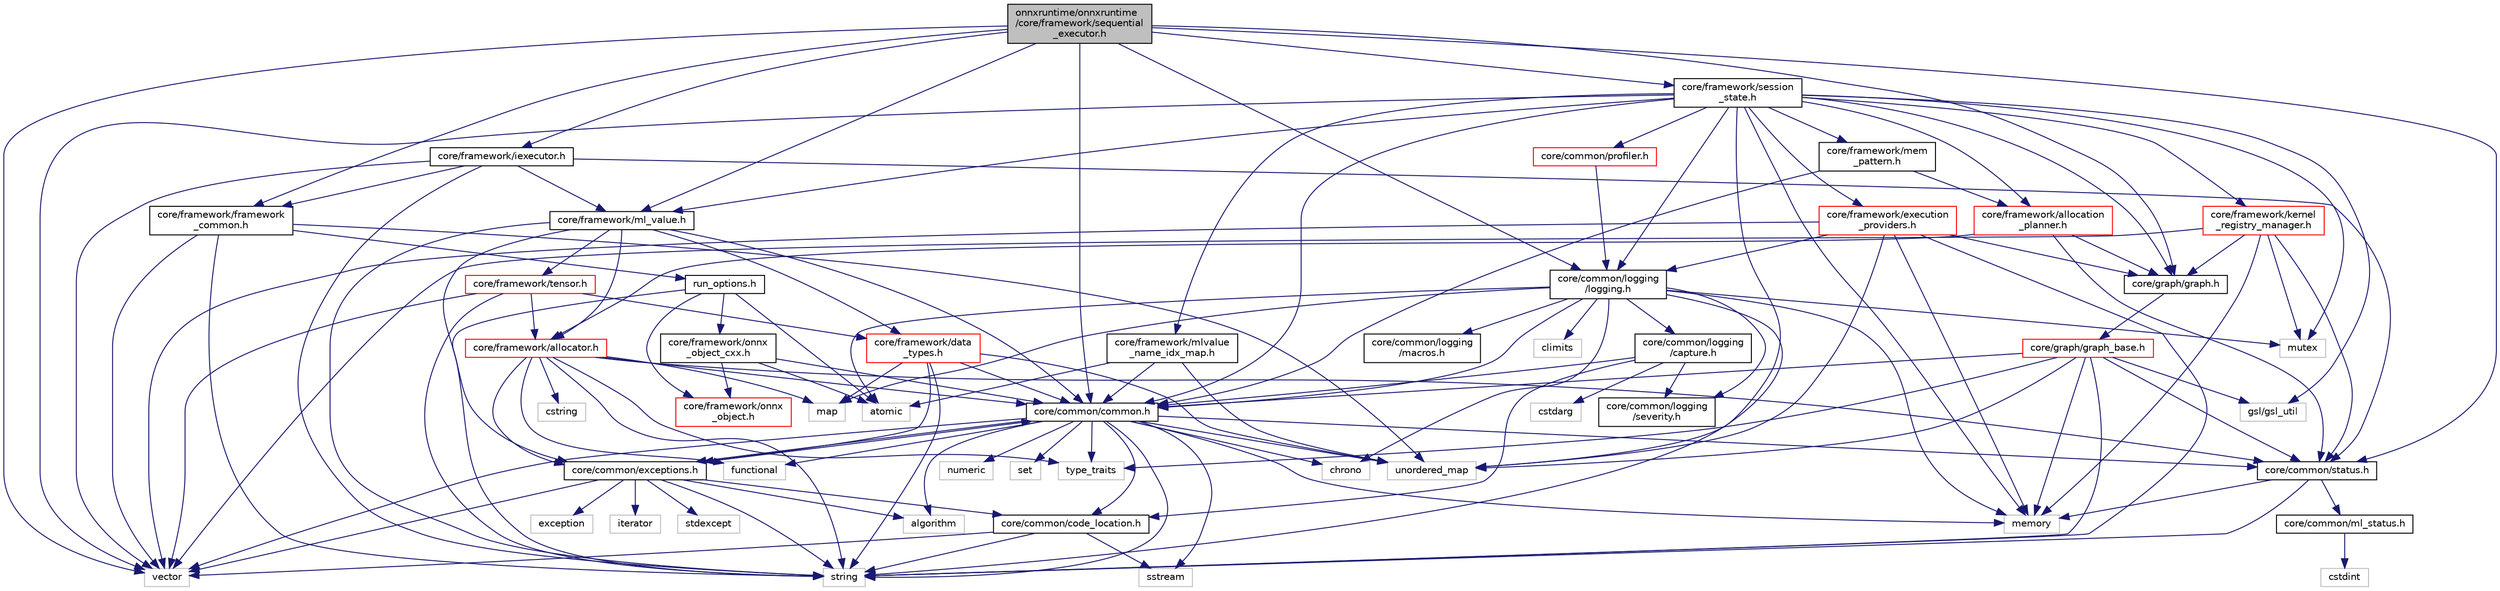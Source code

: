 digraph "onnxruntime/onnxruntime/core/framework/sequential_executor.h"
{
  edge [fontname="Helvetica",fontsize="10",labelfontname="Helvetica",labelfontsize="10"];
  node [fontname="Helvetica",fontsize="10",shape=record];
  Node0 [label="onnxruntime/onnxruntime\l/core/framework/sequential\l_executor.h",height=0.2,width=0.4,color="black", fillcolor="grey75", style="filled", fontcolor="black"];
  Node0 -> Node1 [color="midnightblue",fontsize="10",style="solid",fontname="Helvetica"];
  Node1 [label="vector",height=0.2,width=0.4,color="grey75", fillcolor="white", style="filled"];
  Node0 -> Node2 [color="midnightblue",fontsize="10",style="solid",fontname="Helvetica"];
  Node2 [label="core/common/common.h",height=0.2,width=0.4,color="black", fillcolor="white", style="filled",URL="$include_2onnxruntime_2core_2common_2common_8h.html"];
  Node2 -> Node3 [color="midnightblue",fontsize="10",style="solid",fontname="Helvetica"];
  Node3 [label="algorithm",height=0.2,width=0.4,color="grey75", fillcolor="white", style="filled"];
  Node2 -> Node4 [color="midnightblue",fontsize="10",style="solid",fontname="Helvetica"];
  Node4 [label="functional",height=0.2,width=0.4,color="grey75", fillcolor="white", style="filled"];
  Node2 -> Node5 [color="midnightblue",fontsize="10",style="solid",fontname="Helvetica"];
  Node5 [label="memory",height=0.2,width=0.4,color="grey75", fillcolor="white", style="filled"];
  Node2 -> Node6 [color="midnightblue",fontsize="10",style="solid",fontname="Helvetica"];
  Node6 [label="numeric",height=0.2,width=0.4,color="grey75", fillcolor="white", style="filled"];
  Node2 -> Node7 [color="midnightblue",fontsize="10",style="solid",fontname="Helvetica"];
  Node7 [label="set",height=0.2,width=0.4,color="grey75", fillcolor="white", style="filled"];
  Node2 -> Node8 [color="midnightblue",fontsize="10",style="solid",fontname="Helvetica"];
  Node8 [label="sstream",height=0.2,width=0.4,color="grey75", fillcolor="white", style="filled"];
  Node2 -> Node9 [color="midnightblue",fontsize="10",style="solid",fontname="Helvetica"];
  Node9 [label="string",height=0.2,width=0.4,color="grey75", fillcolor="white", style="filled"];
  Node2 -> Node10 [color="midnightblue",fontsize="10",style="solid",fontname="Helvetica"];
  Node10 [label="type_traits",height=0.2,width=0.4,color="grey75", fillcolor="white", style="filled"];
  Node2 -> Node11 [color="midnightblue",fontsize="10",style="solid",fontname="Helvetica"];
  Node11 [label="unordered_map",height=0.2,width=0.4,color="grey75", fillcolor="white", style="filled"];
  Node2 -> Node1 [color="midnightblue",fontsize="10",style="solid",fontname="Helvetica"];
  Node2 -> Node12 [color="midnightblue",fontsize="10",style="solid",fontname="Helvetica"];
  Node12 [label="chrono",height=0.2,width=0.4,color="grey75", fillcolor="white", style="filled"];
  Node2 -> Node13 [color="midnightblue",fontsize="10",style="solid",fontname="Helvetica"];
  Node13 [label="core/common/code_location.h",height=0.2,width=0.4,color="black", fillcolor="white", style="filled",URL="$code__location_8h.html"];
  Node13 -> Node8 [color="midnightblue",fontsize="10",style="solid",fontname="Helvetica"];
  Node13 -> Node9 [color="midnightblue",fontsize="10",style="solid",fontname="Helvetica"];
  Node13 -> Node1 [color="midnightblue",fontsize="10",style="solid",fontname="Helvetica"];
  Node2 -> Node14 [color="midnightblue",fontsize="10",style="solid",fontname="Helvetica"];
  Node14 [label="core/common/exceptions.h",height=0.2,width=0.4,color="black", fillcolor="white", style="filled",URL="$exceptions_8h.html"];
  Node14 -> Node3 [color="midnightblue",fontsize="10",style="solid",fontname="Helvetica"];
  Node14 -> Node15 [color="midnightblue",fontsize="10",style="solid",fontname="Helvetica"];
  Node15 [label="exception",height=0.2,width=0.4,color="grey75", fillcolor="white", style="filled"];
  Node14 -> Node16 [color="midnightblue",fontsize="10",style="solid",fontname="Helvetica"];
  Node16 [label="iterator",height=0.2,width=0.4,color="grey75", fillcolor="white", style="filled"];
  Node14 -> Node17 [color="midnightblue",fontsize="10",style="solid",fontname="Helvetica"];
  Node17 [label="stdexcept",height=0.2,width=0.4,color="grey75", fillcolor="white", style="filled"];
  Node14 -> Node9 [color="midnightblue",fontsize="10",style="solid",fontname="Helvetica"];
  Node14 -> Node1 [color="midnightblue",fontsize="10",style="solid",fontname="Helvetica"];
  Node14 -> Node2 [color="midnightblue",fontsize="10",style="solid",fontname="Helvetica"];
  Node14 -> Node13 [color="midnightblue",fontsize="10",style="solid",fontname="Helvetica"];
  Node2 -> Node18 [color="midnightblue",fontsize="10",style="solid",fontname="Helvetica"];
  Node18 [label="core/common/status.h",height=0.2,width=0.4,color="black", fillcolor="white", style="filled",URL="$status_8h.html"];
  Node18 -> Node5 [color="midnightblue",fontsize="10",style="solid",fontname="Helvetica"];
  Node18 -> Node9 [color="midnightblue",fontsize="10",style="solid",fontname="Helvetica"];
  Node18 -> Node19 [color="midnightblue",fontsize="10",style="solid",fontname="Helvetica"];
  Node19 [label="core/common/ml_status.h",height=0.2,width=0.4,color="black", fillcolor="white", style="filled",URL="$ml__status_8h.html"];
  Node19 -> Node20 [color="midnightblue",fontsize="10",style="solid",fontname="Helvetica"];
  Node20 [label="cstdint",height=0.2,width=0.4,color="grey75", fillcolor="white", style="filled"];
  Node0 -> Node18 [color="midnightblue",fontsize="10",style="solid",fontname="Helvetica"];
  Node0 -> Node21 [color="midnightblue",fontsize="10",style="solid",fontname="Helvetica"];
  Node21 [label="core/common/logging\l/logging.h",height=0.2,width=0.4,color="black", fillcolor="white", style="filled",URL="$logging_8h.html"];
  Node21 -> Node22 [color="midnightblue",fontsize="10",style="solid",fontname="Helvetica"];
  Node22 [label="atomic",height=0.2,width=0.4,color="grey75", fillcolor="white", style="filled"];
  Node21 -> Node12 [color="midnightblue",fontsize="10",style="solid",fontname="Helvetica"];
  Node21 -> Node23 [color="midnightblue",fontsize="10",style="solid",fontname="Helvetica"];
  Node23 [label="climits",height=0.2,width=0.4,color="grey75", fillcolor="white", style="filled"];
  Node21 -> Node24 [color="midnightblue",fontsize="10",style="solid",fontname="Helvetica"];
  Node24 [label="map",height=0.2,width=0.4,color="grey75", fillcolor="white", style="filled"];
  Node21 -> Node5 [color="midnightblue",fontsize="10",style="solid",fontname="Helvetica"];
  Node21 -> Node25 [color="midnightblue",fontsize="10",style="solid",fontname="Helvetica"];
  Node25 [label="mutex",height=0.2,width=0.4,color="grey75", fillcolor="white", style="filled"];
  Node21 -> Node9 [color="midnightblue",fontsize="10",style="solid",fontname="Helvetica"];
  Node21 -> Node2 [color="midnightblue",fontsize="10",style="solid",fontname="Helvetica"];
  Node21 -> Node26 [color="midnightblue",fontsize="10",style="solid",fontname="Helvetica"];
  Node26 [label="core/common/logging\l/capture.h",height=0.2,width=0.4,color="black", fillcolor="white", style="filled",URL="$capture_8h.html"];
  Node26 -> Node27 [color="midnightblue",fontsize="10",style="solid",fontname="Helvetica"];
  Node27 [label="cstdarg",height=0.2,width=0.4,color="grey75", fillcolor="white", style="filled"];
  Node26 -> Node2 [color="midnightblue",fontsize="10",style="solid",fontname="Helvetica"];
  Node26 -> Node13 [color="midnightblue",fontsize="10",style="solid",fontname="Helvetica"];
  Node26 -> Node28 [color="midnightblue",fontsize="10",style="solid",fontname="Helvetica"];
  Node28 [label="core/common/logging\l/severity.h",height=0.2,width=0.4,color="black", fillcolor="white", style="filled",URL="$severity_8h.html"];
  Node21 -> Node28 [color="midnightblue",fontsize="10",style="solid",fontname="Helvetica"];
  Node21 -> Node29 [color="midnightblue",fontsize="10",style="solid",fontname="Helvetica"];
  Node29 [label="core/common/logging\l/macros.h",height=0.2,width=0.4,color="black", fillcolor="white", style="filled",URL="$macros_8h.html"];
  Node0 -> Node30 [color="midnightblue",fontsize="10",style="solid",fontname="Helvetica"];
  Node30 [label="core/framework/iexecutor.h",height=0.2,width=0.4,color="black", fillcolor="white", style="filled",URL="$iexecutor_8h.html"];
  Node30 -> Node9 [color="midnightblue",fontsize="10",style="solid",fontname="Helvetica"];
  Node30 -> Node1 [color="midnightblue",fontsize="10",style="solid",fontname="Helvetica"];
  Node30 -> Node18 [color="midnightblue",fontsize="10",style="solid",fontname="Helvetica"];
  Node30 -> Node31 [color="midnightblue",fontsize="10",style="solid",fontname="Helvetica"];
  Node31 [label="core/framework/framework\l_common.h",height=0.2,width=0.4,color="black", fillcolor="white", style="filled",URL="$framework__common_8h.html"];
  Node31 -> Node9 [color="midnightblue",fontsize="10",style="solid",fontname="Helvetica"];
  Node31 -> Node11 [color="midnightblue",fontsize="10",style="solid",fontname="Helvetica"];
  Node31 -> Node1 [color="midnightblue",fontsize="10",style="solid",fontname="Helvetica"];
  Node31 -> Node32 [color="midnightblue",fontsize="10",style="solid",fontname="Helvetica"];
  Node32 [label="run_options.h",height=0.2,width=0.4,color="black", fillcolor="white", style="filled",URL="$run__options_8h.html"];
  Node32 -> Node9 [color="midnightblue",fontsize="10",style="solid",fontname="Helvetica"];
  Node32 -> Node22 [color="midnightblue",fontsize="10",style="solid",fontname="Helvetica"];
  Node32 -> Node33 [color="midnightblue",fontsize="10",style="solid",fontname="Helvetica"];
  Node33 [label="core/framework/onnx\l_object.h",height=0.2,width=0.4,color="red", fillcolor="white", style="filled",URL="$onnx__object_8h.html"];
  Node32 -> Node39 [color="midnightblue",fontsize="10",style="solid",fontname="Helvetica"];
  Node39 [label="core/framework/onnx\l_object_cxx.h",height=0.2,width=0.4,color="black", fillcolor="white", style="filled",URL="$onnx__object__cxx_8h.html"];
  Node39 -> Node2 [color="midnightblue",fontsize="10",style="solid",fontname="Helvetica"];
  Node39 -> Node33 [color="midnightblue",fontsize="10",style="solid",fontname="Helvetica"];
  Node39 -> Node22 [color="midnightblue",fontsize="10",style="solid",fontname="Helvetica"];
  Node30 -> Node40 [color="midnightblue",fontsize="10",style="solid",fontname="Helvetica"];
  Node40 [label="core/framework/ml_value.h",height=0.2,width=0.4,color="black", fillcolor="white", style="filled",URL="$ml__value_8h.html"];
  Node40 -> Node9 [color="midnightblue",fontsize="10",style="solid",fontname="Helvetica"];
  Node40 -> Node2 [color="midnightblue",fontsize="10",style="solid",fontname="Helvetica"];
  Node40 -> Node14 [color="midnightblue",fontsize="10",style="solid",fontname="Helvetica"];
  Node40 -> Node41 [color="midnightblue",fontsize="10",style="solid",fontname="Helvetica"];
  Node41 [label="core/framework/allocator.h",height=0.2,width=0.4,color="red", fillcolor="white", style="filled",URL="$framework_2allocator_8h.html"];
  Node41 -> Node4 [color="midnightblue",fontsize="10",style="solid",fontname="Helvetica"];
  Node41 -> Node24 [color="midnightblue",fontsize="10",style="solid",fontname="Helvetica"];
  Node41 -> Node9 [color="midnightblue",fontsize="10",style="solid",fontname="Helvetica"];
  Node41 -> Node42 [color="midnightblue",fontsize="10",style="solid",fontname="Helvetica"];
  Node42 [label="cstring",height=0.2,width=0.4,color="grey75", fillcolor="white", style="filled"];
  Node41 -> Node10 [color="midnightblue",fontsize="10",style="solid",fontname="Helvetica"];
  Node41 -> Node2 [color="midnightblue",fontsize="10",style="solid",fontname="Helvetica"];
  Node41 -> Node14 [color="midnightblue",fontsize="10",style="solid",fontname="Helvetica"];
  Node41 -> Node18 [color="midnightblue",fontsize="10",style="solid",fontname="Helvetica"];
  Node40 -> Node46 [color="midnightblue",fontsize="10",style="solid",fontname="Helvetica"];
  Node46 [label="core/framework/data\l_types.h",height=0.2,width=0.4,color="red", fillcolor="white", style="filled",URL="$data__types_8h.html"];
  Node46 -> Node9 [color="midnightblue",fontsize="10",style="solid",fontname="Helvetica"];
  Node46 -> Node11 [color="midnightblue",fontsize="10",style="solid",fontname="Helvetica"];
  Node46 -> Node24 [color="midnightblue",fontsize="10",style="solid",fontname="Helvetica"];
  Node46 -> Node2 [color="midnightblue",fontsize="10",style="solid",fontname="Helvetica"];
  Node46 -> Node14 [color="midnightblue",fontsize="10",style="solid",fontname="Helvetica"];
  Node40 -> Node47 [color="midnightblue",fontsize="10",style="solid",fontname="Helvetica"];
  Node47 [label="core/framework/tensor.h",height=0.2,width=0.4,color="red", fillcolor="white", style="filled",URL="$tensor_8h.html"];
  Node47 -> Node9 [color="midnightblue",fontsize="10",style="solid",fontname="Helvetica"];
  Node47 -> Node1 [color="midnightblue",fontsize="10",style="solid",fontname="Helvetica"];
  Node47 -> Node41 [color="midnightblue",fontsize="10",style="solid",fontname="Helvetica"];
  Node47 -> Node46 [color="midnightblue",fontsize="10",style="solid",fontname="Helvetica"];
  Node0 -> Node31 [color="midnightblue",fontsize="10",style="solid",fontname="Helvetica"];
  Node0 -> Node40 [color="midnightblue",fontsize="10",style="solid",fontname="Helvetica"];
  Node0 -> Node53 [color="midnightblue",fontsize="10",style="solid",fontname="Helvetica"];
  Node53 [label="core/framework/session\l_state.h",height=0.2,width=0.4,color="black", fillcolor="white", style="filled",URL="$session__state_8h.html"];
  Node53 -> Node5 [color="midnightblue",fontsize="10",style="solid",fontname="Helvetica"];
  Node53 -> Node25 [color="midnightblue",fontsize="10",style="solid",fontname="Helvetica"];
  Node53 -> Node11 [color="midnightblue",fontsize="10",style="solid",fontname="Helvetica"];
  Node53 -> Node1 [color="midnightblue",fontsize="10",style="solid",fontname="Helvetica"];
  Node53 -> Node54 [color="midnightblue",fontsize="10",style="solid",fontname="Helvetica"];
  Node54 [label="gsl/gsl_util",height=0.2,width=0.4,color="grey75", fillcolor="white", style="filled"];
  Node53 -> Node2 [color="midnightblue",fontsize="10",style="solid",fontname="Helvetica"];
  Node53 -> Node21 [color="midnightblue",fontsize="10",style="solid",fontname="Helvetica"];
  Node53 -> Node55 [color="midnightblue",fontsize="10",style="solid",fontname="Helvetica"];
  Node55 [label="core/common/profiler.h",height=0.2,width=0.4,color="red", fillcolor="white", style="filled",URL="$profiler_8h.html"];
  Node55 -> Node21 [color="midnightblue",fontsize="10",style="solid",fontname="Helvetica"];
  Node53 -> Node57 [color="midnightblue",fontsize="10",style="solid",fontname="Helvetica"];
  Node57 [label="core/framework/allocation\l_planner.h",height=0.2,width=0.4,color="red", fillcolor="white", style="filled",URL="$allocation__planner_8h.html"];
  Node57 -> Node18 [color="midnightblue",fontsize="10",style="solid",fontname="Helvetica"];
  Node57 -> Node41 [color="midnightblue",fontsize="10",style="solid",fontname="Helvetica"];
  Node57 -> Node60 [color="midnightblue",fontsize="10",style="solid",fontname="Helvetica"];
  Node60 [label="core/graph/graph.h",height=0.2,width=0.4,color="black", fillcolor="white", style="filled",URL="$graph_8h.html"];
  Node60 -> Node61 [color="midnightblue",fontsize="10",style="solid",fontname="Helvetica"];
  Node61 [label="core/graph/graph_base.h",height=0.2,width=0.4,color="red", fillcolor="white", style="filled",URL="$graph__base_8h.html"];
  Node61 -> Node5 [color="midnightblue",fontsize="10",style="solid",fontname="Helvetica"];
  Node61 -> Node9 [color="midnightblue",fontsize="10",style="solid",fontname="Helvetica"];
  Node61 -> Node10 [color="midnightblue",fontsize="10",style="solid",fontname="Helvetica"];
  Node61 -> Node11 [color="midnightblue",fontsize="10",style="solid",fontname="Helvetica"];
  Node61 -> Node2 [color="midnightblue",fontsize="10",style="solid",fontname="Helvetica"];
  Node61 -> Node18 [color="midnightblue",fontsize="10",style="solid",fontname="Helvetica"];
  Node61 -> Node54 [color="midnightblue",fontsize="10",style="solid",fontname="Helvetica"];
  Node53 -> Node73 [color="midnightblue",fontsize="10",style="solid",fontname="Helvetica"];
  Node73 [label="core/framework/execution\l_providers.h",height=0.2,width=0.4,color="red", fillcolor="white", style="filled",URL="$execution__providers_8h.html"];
  Node73 -> Node5 [color="midnightblue",fontsize="10",style="solid",fontname="Helvetica"];
  Node73 -> Node9 [color="midnightblue",fontsize="10",style="solid",fontname="Helvetica"];
  Node73 -> Node11 [color="midnightblue",fontsize="10",style="solid",fontname="Helvetica"];
  Node73 -> Node1 [color="midnightblue",fontsize="10",style="solid",fontname="Helvetica"];
  Node73 -> Node60 [color="midnightblue",fontsize="10",style="solid",fontname="Helvetica"];
  Node73 -> Node21 [color="midnightblue",fontsize="10",style="solid",fontname="Helvetica"];
  Node53 -> Node75 [color="midnightblue",fontsize="10",style="solid",fontname="Helvetica"];
  Node75 [label="core/framework/kernel\l_registry_manager.h",height=0.2,width=0.4,color="red", fillcolor="white", style="filled",URL="$kernel__registry__manager_8h.html"];
  Node75 -> Node5 [color="midnightblue",fontsize="10",style="solid",fontname="Helvetica"];
  Node75 -> Node1 [color="midnightblue",fontsize="10",style="solid",fontname="Helvetica"];
  Node75 -> Node25 [color="midnightblue",fontsize="10",style="solid",fontname="Helvetica"];
  Node75 -> Node18 [color="midnightblue",fontsize="10",style="solid",fontname="Helvetica"];
  Node75 -> Node60 [color="midnightblue",fontsize="10",style="solid",fontname="Helvetica"];
  Node53 -> Node77 [color="midnightblue",fontsize="10",style="solid",fontname="Helvetica"];
  Node77 [label="core/framework/mem\l_pattern.h",height=0.2,width=0.4,color="black", fillcolor="white", style="filled",URL="$mem__pattern_8h.html"];
  Node77 -> Node2 [color="midnightblue",fontsize="10",style="solid",fontname="Helvetica"];
  Node77 -> Node57 [color="midnightblue",fontsize="10",style="solid",fontname="Helvetica"];
  Node53 -> Node40 [color="midnightblue",fontsize="10",style="solid",fontname="Helvetica"];
  Node53 -> Node78 [color="midnightblue",fontsize="10",style="solid",fontname="Helvetica"];
  Node78 [label="core/framework/mlvalue\l_name_idx_map.h",height=0.2,width=0.4,color="black", fillcolor="white", style="filled",URL="$mlvalue__name__idx__map_8h.html"];
  Node78 -> Node22 [color="midnightblue",fontsize="10",style="solid",fontname="Helvetica"];
  Node78 -> Node11 [color="midnightblue",fontsize="10",style="solid",fontname="Helvetica"];
  Node78 -> Node2 [color="midnightblue",fontsize="10",style="solid",fontname="Helvetica"];
  Node53 -> Node60 [color="midnightblue",fontsize="10",style="solid",fontname="Helvetica"];
  Node0 -> Node60 [color="midnightblue",fontsize="10",style="solid",fontname="Helvetica"];
}
